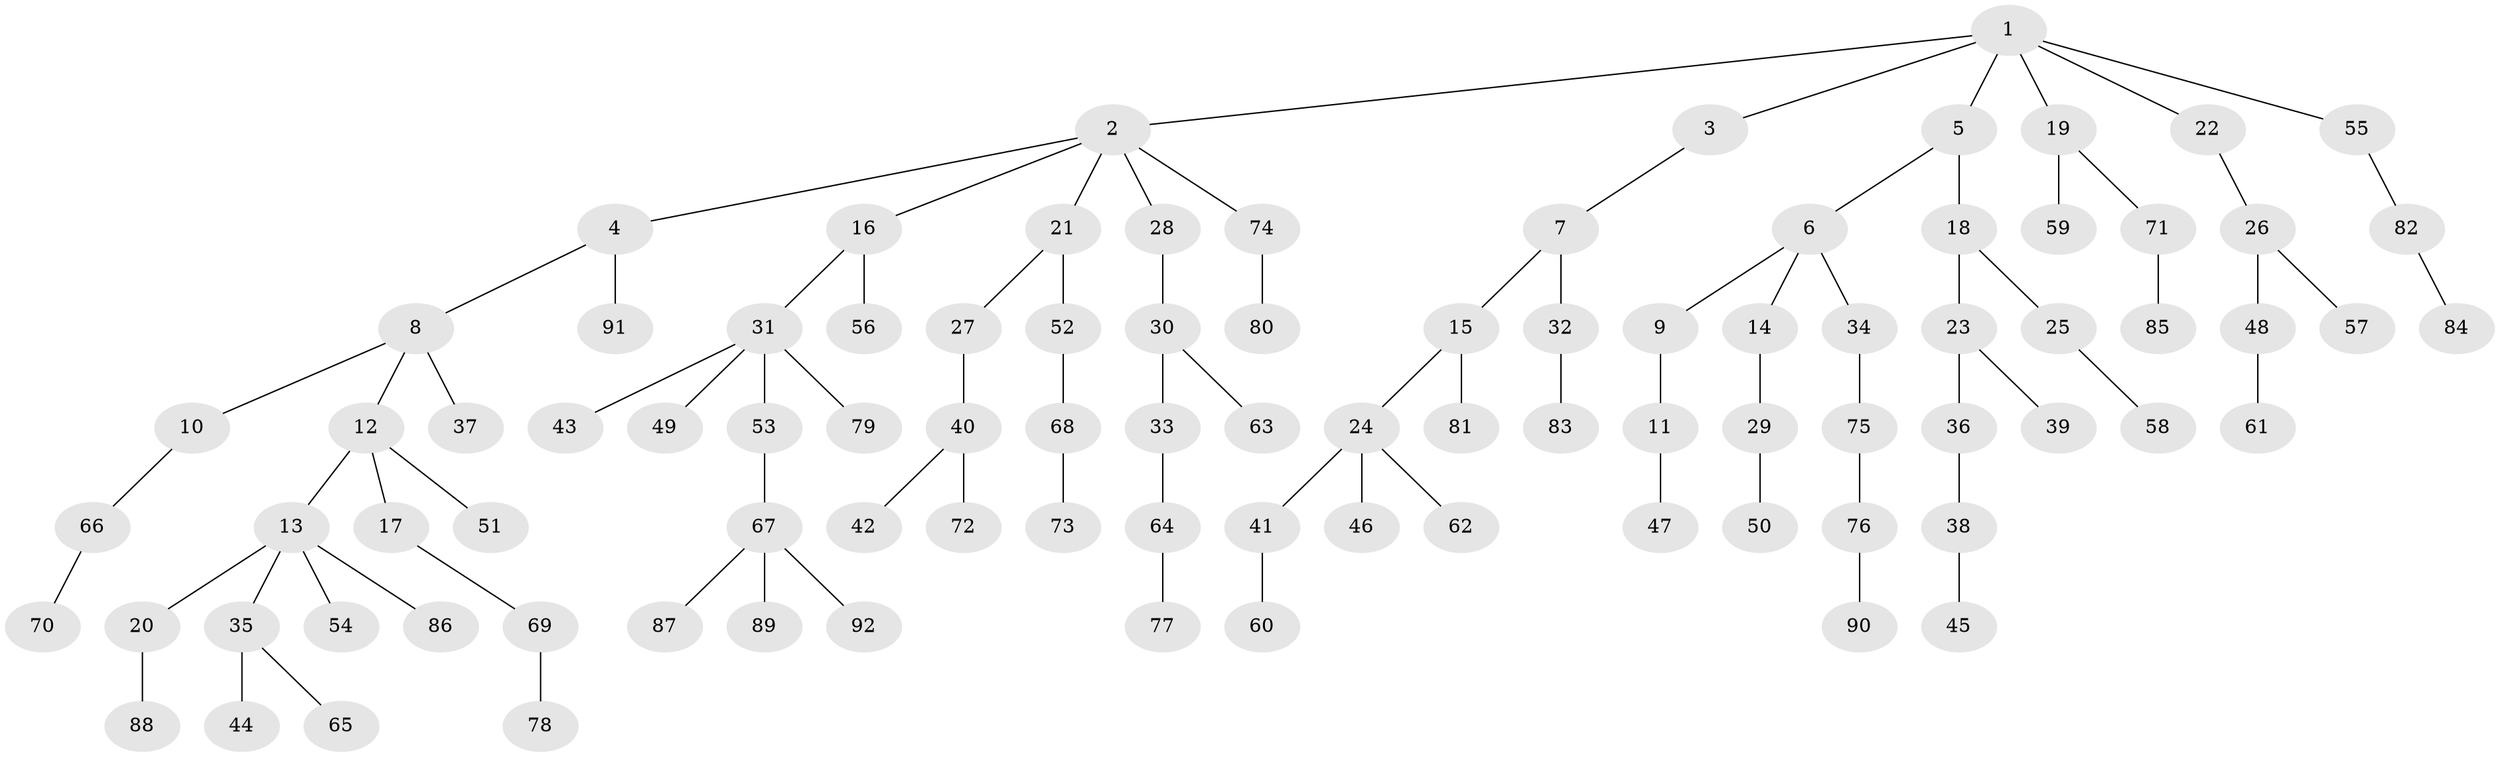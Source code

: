 // coarse degree distribution, {7: 0.03076923076923077, 2: 0.23076923076923078, 3: 0.15384615384615385, 4: 0.06153846153846154, 1: 0.5076923076923077, 5: 0.015384615384615385}
// Generated by graph-tools (version 1.1) at 2025/42/03/06/25 10:42:04]
// undirected, 92 vertices, 91 edges
graph export_dot {
graph [start="1"]
  node [color=gray90,style=filled];
  1;
  2;
  3;
  4;
  5;
  6;
  7;
  8;
  9;
  10;
  11;
  12;
  13;
  14;
  15;
  16;
  17;
  18;
  19;
  20;
  21;
  22;
  23;
  24;
  25;
  26;
  27;
  28;
  29;
  30;
  31;
  32;
  33;
  34;
  35;
  36;
  37;
  38;
  39;
  40;
  41;
  42;
  43;
  44;
  45;
  46;
  47;
  48;
  49;
  50;
  51;
  52;
  53;
  54;
  55;
  56;
  57;
  58;
  59;
  60;
  61;
  62;
  63;
  64;
  65;
  66;
  67;
  68;
  69;
  70;
  71;
  72;
  73;
  74;
  75;
  76;
  77;
  78;
  79;
  80;
  81;
  82;
  83;
  84;
  85;
  86;
  87;
  88;
  89;
  90;
  91;
  92;
  1 -- 2;
  1 -- 3;
  1 -- 5;
  1 -- 19;
  1 -- 22;
  1 -- 55;
  2 -- 4;
  2 -- 16;
  2 -- 21;
  2 -- 28;
  2 -- 74;
  3 -- 7;
  4 -- 8;
  4 -- 91;
  5 -- 6;
  5 -- 18;
  6 -- 9;
  6 -- 14;
  6 -- 34;
  7 -- 15;
  7 -- 32;
  8 -- 10;
  8 -- 12;
  8 -- 37;
  9 -- 11;
  10 -- 66;
  11 -- 47;
  12 -- 13;
  12 -- 17;
  12 -- 51;
  13 -- 20;
  13 -- 35;
  13 -- 54;
  13 -- 86;
  14 -- 29;
  15 -- 24;
  15 -- 81;
  16 -- 31;
  16 -- 56;
  17 -- 69;
  18 -- 23;
  18 -- 25;
  19 -- 59;
  19 -- 71;
  20 -- 88;
  21 -- 27;
  21 -- 52;
  22 -- 26;
  23 -- 36;
  23 -- 39;
  24 -- 41;
  24 -- 46;
  24 -- 62;
  25 -- 58;
  26 -- 48;
  26 -- 57;
  27 -- 40;
  28 -- 30;
  29 -- 50;
  30 -- 33;
  30 -- 63;
  31 -- 43;
  31 -- 49;
  31 -- 53;
  31 -- 79;
  32 -- 83;
  33 -- 64;
  34 -- 75;
  35 -- 44;
  35 -- 65;
  36 -- 38;
  38 -- 45;
  40 -- 42;
  40 -- 72;
  41 -- 60;
  48 -- 61;
  52 -- 68;
  53 -- 67;
  55 -- 82;
  64 -- 77;
  66 -- 70;
  67 -- 87;
  67 -- 89;
  67 -- 92;
  68 -- 73;
  69 -- 78;
  71 -- 85;
  74 -- 80;
  75 -- 76;
  76 -- 90;
  82 -- 84;
}
